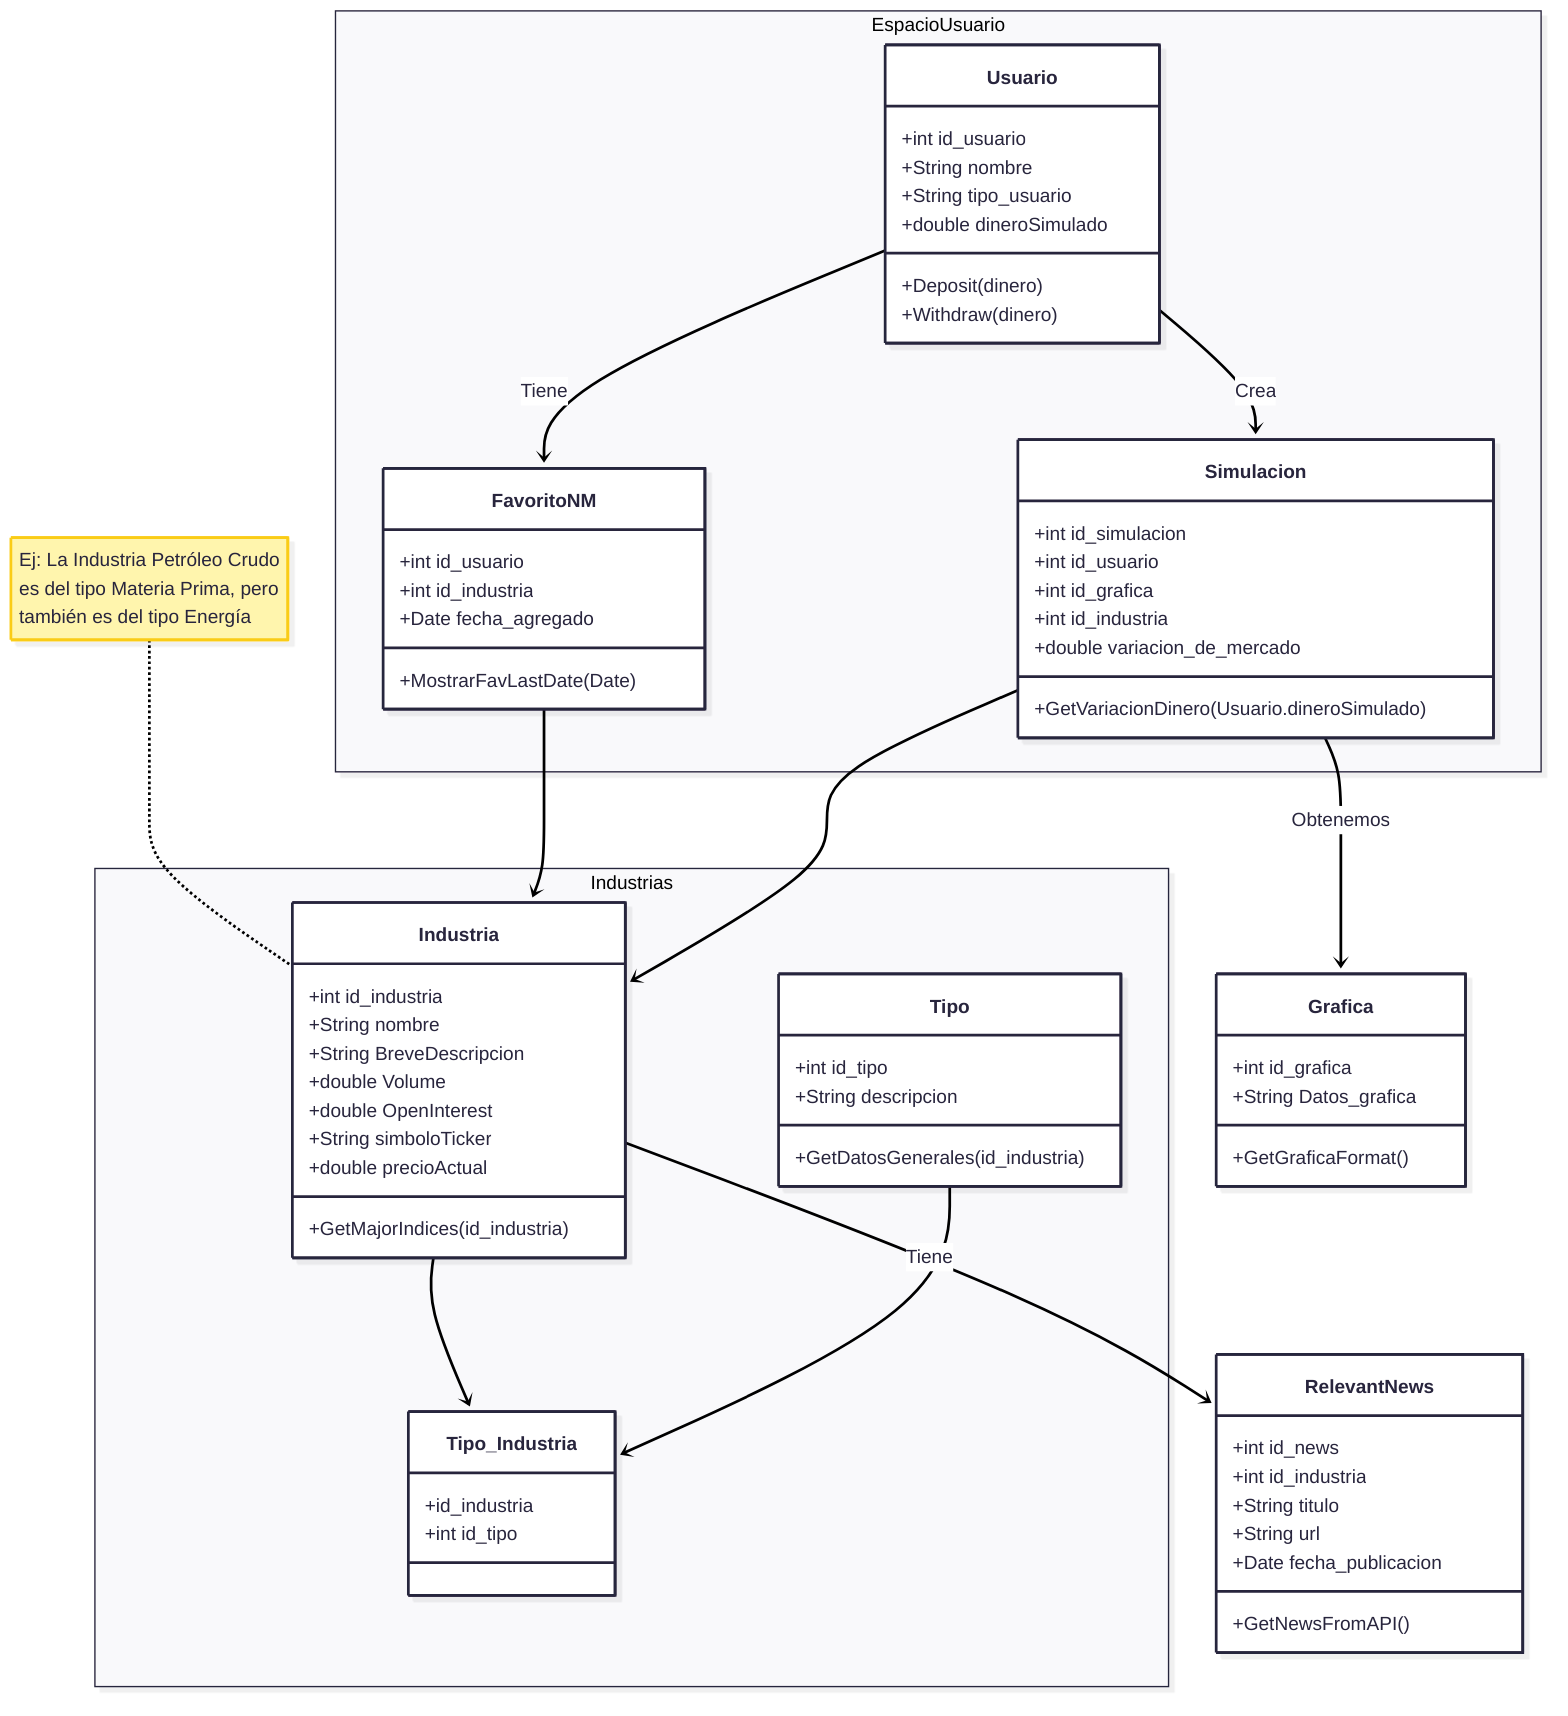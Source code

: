 ---
config:
  look: neo
  theme: redux
---
classDiagram
    Usuario --> FavoritoNM : Tiene
    FavoritoNM --> Industria
    Industria --> RelevantNews : Tiene
    Industria --> Tipo_Industria
    Tipo --> Tipo_Industria
    Usuario --> Simulacion : Crea
    Simulacion --> Industria
    Simulacion --> Grafica : Obtenemos
    note for Industria "Ej: La Industria Petróleo Crudo
                        es del tipo Materia Prima, pero
                        también es del tipo Energía"

namespace EspacioUsuario{
    class Usuario{
        +int id_usuario
        +String nombre
        +String tipo_usuario
        +double dineroSimulado
        +Deposit(dinero)
        +Withdraw(dinero)
    }
    class Simulacion{
        +int id_simulacion
        +int id_usuario
        +int id_grafica
        +int id_industria
        +double variacion_de_mercado
        +GetVariacionDinero(Usuario.dineroSimulado)
    }
    class FavoritoNM{
        +int id_usuario
        +int id_industria
        +Date fecha_agregado
        +MostrarFavLastDate(Date)
    }
}
namespace Industrias{
    class Industria{
        +int id_industria
        +String nombre
        +String BreveDescripcion
        +double Volume
        +double OpenInterest
        +String simboloTicker
        +double precioActual
        +GetMajorIndices(id_industria)
    }
    class Tipo_Industria{
        +id_industria
        +int id_tipo
    }

    class Tipo{
        +int id_tipo
        +String descripcion
        +GetDatosGenerales(id_industria)
    }
}
class Grafica{
    +int id_grafica
    +String Datos_grafica
    +GetGraficaFormat()
}
class RelevantNews{
    +int id_news
    +int id_industria
    +String titulo
    +String url
    +Date fecha_publicacion
    +GetNewsFromAPI()
}